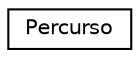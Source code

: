 digraph "Graphical Class Hierarchy"
{
  edge [fontname="Helvetica",fontsize="10",labelfontname="Helvetica",labelfontsize="10"];
  node [fontname="Helvetica",fontsize="10",shape=record];
  rankdir="LR";
  Node0 [label="Percurso",height=0.2,width=0.4,color="black", fillcolor="white", style="filled",URL="$class_percurso.html"];
}
